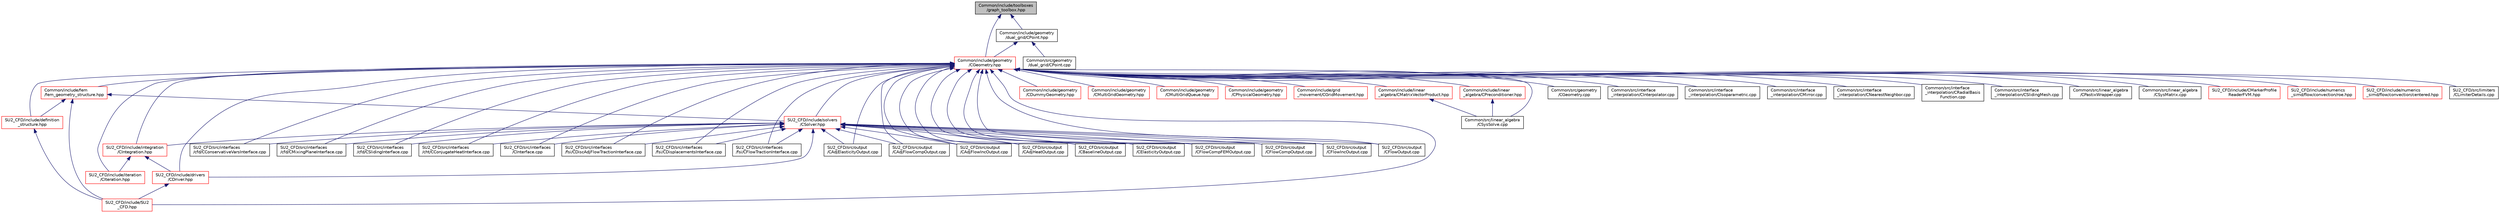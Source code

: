digraph "Common/include/toolboxes/graph_toolbox.hpp"
{
 // LATEX_PDF_SIZE
  edge [fontname="Helvetica",fontsize="10",labelfontname="Helvetica",labelfontsize="10"];
  node [fontname="Helvetica",fontsize="10",shape=record];
  Node1 [label="Common/include/toolboxes\l/graph_toolbox.hpp",height=0.2,width=0.4,color="black", fillcolor="grey75", style="filled", fontcolor="black",tooltip="Functions and classes to build/represent sparse graphs or sparse patterns."];
  Node1 -> Node2 [dir="back",color="midnightblue",fontsize="10",style="solid",fontname="Helvetica"];
  Node2 [label="Common/include/geometry\l/dual_grid/CPoint.hpp",height=0.2,width=0.4,color="black", fillcolor="white", style="filled",URL="$CPoint_8hpp.html",tooltip="Declaration of the point class that stores geometric and adjacency information for dual control volum..."];
  Node2 -> Node3 [dir="back",color="midnightblue",fontsize="10",style="solid",fontname="Helvetica"];
  Node3 [label="Common/include/geometry\l/CGeometry.hpp",height=0.2,width=0.4,color="red", fillcolor="white", style="filled",URL="$CGeometry_8hpp.html",tooltip="Headers of the main subroutines for creating the geometrical structure. The subroutines and functions..."];
  Node3 -> Node4 [dir="back",color="midnightblue",fontsize="10",style="solid",fontname="Helvetica"];
  Node4 [label="Common/include/fem\l/fem_geometry_structure.hpp",height=0.2,width=0.4,color="red", fillcolor="white", style="filled",URL="$fem__geometry__structure_8hpp.html",tooltip="Headers of the main subroutines for creating the geometrical structure for the FEM solver...."];
  Node4 -> Node8 [dir="back",color="midnightblue",fontsize="10",style="solid",fontname="Helvetica"];
  Node8 [label="SU2_CFD/include/definition\l_structure.hpp",height=0.2,width=0.4,color="red", fillcolor="white", style="filled",URL="$definition__structure_8hpp.html",tooltip="Headers of the main subroutines used by SU2_CFD. The subroutines and functions are in the definition_..."];
  Node8 -> Node9 [dir="back",color="midnightblue",fontsize="10",style="solid",fontname="Helvetica"];
  Node9 [label="SU2_CFD/include/SU2\l_CFD.hpp",height=0.2,width=0.4,color="red", fillcolor="white", style="filled",URL="$SU2__CFD_8hpp.html",tooltip="Headers of the main subroutines of the code SU2_CFD. The subroutines and functions are in the SU2_CFD..."];
  Node4 -> Node15 [dir="back",color="midnightblue",fontsize="10",style="solid",fontname="Helvetica"];
  Node15 [label="SU2_CFD/include/solvers\l/CSolver.hpp",height=0.2,width=0.4,color="red", fillcolor="white", style="filled",URL="$CSolver_8hpp.html",tooltip="Headers of the CSolver class which is inherited by all of the other solvers."];
  Node15 -> Node16 [dir="back",color="midnightblue",fontsize="10",style="solid",fontname="Helvetica"];
  Node16 [label="SU2_CFD/include/integration\l/CIntegration.hpp",height=0.2,width=0.4,color="red", fillcolor="white", style="filled",URL="$CIntegration_8hpp.html",tooltip="Declaration of the main routines to orchestrate space and time integration."];
  Node16 -> Node17 [dir="back",color="midnightblue",fontsize="10",style="solid",fontname="Helvetica"];
  Node17 [label="SU2_CFD/include/drivers\l/CDriver.hpp",height=0.2,width=0.4,color="red", fillcolor="white", style="filled",URL="$CDriver_8hpp.html",tooltip=" "];
  Node17 -> Node9 [dir="back",color="midnightblue",fontsize="10",style="solid",fontname="Helvetica"];
  Node16 -> Node38 [dir="back",color="midnightblue",fontsize="10",style="solid",fontname="Helvetica"];
  Node38 [label="SU2_CFD/include/iteration\l/CIteration.hpp",height=0.2,width=0.4,color="red", fillcolor="white", style="filled",URL="$CIteration_8hpp.html",tooltip="Headers of the iteration classes used by SU2_CFD. Each CIteration class represents an available physi..."];
  Node15 -> Node17 [dir="back",color="midnightblue",fontsize="10",style="solid",fontname="Helvetica"];
  Node15 -> Node129 [dir="back",color="midnightblue",fontsize="10",style="solid",fontname="Helvetica"];
  Node129 [label="SU2_CFD/src/interfaces\l/cfd/CConservativeVarsInterface.cpp",height=0.2,width=0.4,color="black", fillcolor="white", style="filled",URL="$CConservativeVarsInterface_8cpp.html",tooltip="Declaration and inlines of the class to transfer conservative variables from a generic zone into anot..."];
  Node15 -> Node130 [dir="back",color="midnightblue",fontsize="10",style="solid",fontname="Helvetica"];
  Node130 [label="SU2_CFD/src/interfaces\l/cfd/CMixingPlaneInterface.cpp",height=0.2,width=0.4,color="black", fillcolor="white", style="filled",URL="$CMixingPlaneInterface_8cpp.html",tooltip="Declaration and inlines of the class to transfer average variables needed for MixingPlane computation..."];
  Node15 -> Node131 [dir="back",color="midnightblue",fontsize="10",style="solid",fontname="Helvetica"];
  Node131 [label="SU2_CFD/src/interfaces\l/cfd/CSlidingInterface.cpp",height=0.2,width=0.4,color="black", fillcolor="white", style="filled",URL="$CSlidingInterface_8cpp.html",tooltip="Declaration and inlines of the class to transfer conservative variables from a generic zone into anot..."];
  Node15 -> Node132 [dir="back",color="midnightblue",fontsize="10",style="solid",fontname="Helvetica"];
  Node132 [label="SU2_CFD/src/interfaces\l/cht/CConjugateHeatInterface.cpp",height=0.2,width=0.4,color="black", fillcolor="white", style="filled",URL="$CConjugateHeatInterface_8cpp.html",tooltip="Declaration and inlines of the class to transfer temperature and heatflux density for conjugate heat ..."];
  Node15 -> Node133 [dir="back",color="midnightblue",fontsize="10",style="solid",fontname="Helvetica"];
  Node133 [label="SU2_CFD/src/interfaces\l/CInterface.cpp",height=0.2,width=0.4,color="black", fillcolor="white", style="filled",URL="$CInterface_8cpp.html",tooltip="Main subroutines for MPI transfer of information between zones."];
  Node15 -> Node134 [dir="back",color="midnightblue",fontsize="10",style="solid",fontname="Helvetica"];
  Node134 [label="SU2_CFD/src/interfaces\l/fsi/CDiscAdjFlowTractionInterface.cpp",height=0.2,width=0.4,color="black", fillcolor="white", style="filled",URL="$CDiscAdjFlowTractionInterface_8cpp.html",tooltip="Declaration and inlines of the class to transfer flow tractions from a fluid zone into a structural z..."];
  Node15 -> Node135 [dir="back",color="midnightblue",fontsize="10",style="solid",fontname="Helvetica"];
  Node135 [label="SU2_CFD/src/interfaces\l/fsi/CDisplacementsInterface.cpp",height=0.2,width=0.4,color="black", fillcolor="white", style="filled",URL="$CDisplacementsInterface_8cpp.html",tooltip="Main subroutines for transferring boundary displacements."];
  Node15 -> Node136 [dir="back",color="midnightblue",fontsize="10",style="solid",fontname="Helvetica"];
  Node136 [label="SU2_CFD/src/interfaces\l/fsi/CFlowTractionInterface.cpp",height=0.2,width=0.4,color="black", fillcolor="white", style="filled",URL="$CFlowTractionInterface_8cpp.html",tooltip="Declaration and inlines of the class to transfer flow tractions from a fluid zone into a structural z..."];
  Node15 -> Node137 [dir="back",color="midnightblue",fontsize="10",style="solid",fontname="Helvetica"];
  Node137 [label="SU2_CFD/src/output\l/CAdjElasticityOutput.cpp",height=0.2,width=0.4,color="black", fillcolor="white", style="filled",URL="$CAdjElasticityOutput_8cpp.html",tooltip="Main subroutines for elasticity discrete adjoint output."];
  Node15 -> Node138 [dir="back",color="midnightblue",fontsize="10",style="solid",fontname="Helvetica"];
  Node138 [label="SU2_CFD/src/output\l/CAdjFlowCompOutput.cpp",height=0.2,width=0.4,color="black", fillcolor="white", style="filled",URL="$CAdjFlowCompOutput_8cpp.html",tooltip="Main subroutines for flow discrete adjoint output."];
  Node15 -> Node139 [dir="back",color="midnightblue",fontsize="10",style="solid",fontname="Helvetica"];
  Node139 [label="SU2_CFD/src/output\l/CAdjFlowIncOutput.cpp",height=0.2,width=0.4,color="black", fillcolor="white", style="filled",URL="$CAdjFlowIncOutput_8cpp.html",tooltip="Main subroutines for flow discrete adjoint output."];
  Node15 -> Node141 [dir="back",color="midnightblue",fontsize="10",style="solid",fontname="Helvetica"];
  Node141 [label="SU2_CFD/src/output\l/CAdjHeatOutput.cpp",height=0.2,width=0.4,color="black", fillcolor="white", style="filled",URL="$CAdjHeatOutput_8cpp.html",tooltip="Main subroutines for flow discrete adjoint output."];
  Node15 -> Node142 [dir="back",color="midnightblue",fontsize="10",style="solid",fontname="Helvetica"];
  Node142 [label="SU2_CFD/src/output\l/CBaselineOutput.cpp",height=0.2,width=0.4,color="black", fillcolor="white", style="filled",URL="$CBaselineOutput_8cpp.html",tooltip="Main subroutines for flow discrete adjoint output."];
  Node15 -> Node143 [dir="back",color="midnightblue",fontsize="10",style="solid",fontname="Helvetica"];
  Node143 [label="SU2_CFD/src/output\l/CElasticityOutput.cpp",height=0.2,width=0.4,color="black", fillcolor="white", style="filled",URL="$CElasticityOutput_8cpp.html",tooltip="Main subroutines for FEA output."];
  Node15 -> Node144 [dir="back",color="midnightblue",fontsize="10",style="solid",fontname="Helvetica"];
  Node144 [label="SU2_CFD/src/output\l/CFlowCompFEMOutput.cpp",height=0.2,width=0.4,color="black", fillcolor="white", style="filled",URL="$CFlowCompFEMOutput_8cpp.html",tooltip="Main subroutines for compressible flow output."];
  Node15 -> Node145 [dir="back",color="midnightblue",fontsize="10",style="solid",fontname="Helvetica"];
  Node145 [label="SU2_CFD/src/output\l/CFlowCompOutput.cpp",height=0.2,width=0.4,color="black", fillcolor="white", style="filled",URL="$CFlowCompOutput_8cpp.html",tooltip="Main subroutines for compressible flow output."];
  Node15 -> Node146 [dir="back",color="midnightblue",fontsize="10",style="solid",fontname="Helvetica"];
  Node146 [label="SU2_CFD/src/output\l/CFlowIncOutput.cpp",height=0.2,width=0.4,color="black", fillcolor="white", style="filled",URL="$CFlowIncOutput_8cpp.html",tooltip="Main subroutines for incompressible flow output."];
  Node15 -> Node147 [dir="back",color="midnightblue",fontsize="10",style="solid",fontname="Helvetica"];
  Node147 [label="SU2_CFD/src/output\l/CFlowOutput.cpp",height=0.2,width=0.4,color="black", fillcolor="white", style="filled",URL="$CFlowOutput_8cpp.html",tooltip="Common functions for flow output."];
  Node4 -> Node9 [dir="back",color="midnightblue",fontsize="10",style="solid",fontname="Helvetica"];
  Node3 -> Node157 [dir="back",color="midnightblue",fontsize="10",style="solid",fontname="Helvetica"];
  Node157 [label="Common/include/geometry\l/CDummyGeometry.hpp",height=0.2,width=0.4,color="red", fillcolor="white", style="filled",URL="$CDummyGeometry_8hpp.html",tooltip="Headers of the dummy geometry class used in \"dry run\" mode."];
  Node3 -> Node159 [dir="back",color="midnightblue",fontsize="10",style="solid",fontname="Helvetica"];
  Node159 [label="Common/include/geometry\l/CMultiGridGeometry.hpp",height=0.2,width=0.4,color="red", fillcolor="white", style="filled",URL="$CMultiGridGeometry_8hpp.html",tooltip="Headers of the multigrid geometry class."];
  Node3 -> Node161 [dir="back",color="midnightblue",fontsize="10",style="solid",fontname="Helvetica"];
  Node161 [label="Common/include/geometry\l/CMultiGridQueue.hpp",height=0.2,width=0.4,color="red", fillcolor="white", style="filled",URL="$CMultiGridQueue_8hpp.html",tooltip="Header of the multigrid queue class for the FVM solver. The subroutines and functions are in the CMul..."];
  Node3 -> Node163 [dir="back",color="midnightblue",fontsize="10",style="solid",fontname="Helvetica"];
  Node163 [label="Common/include/geometry\l/CPhysicalGeometry.hpp",height=0.2,width=0.4,color="red", fillcolor="white", style="filled",URL="$CPhysicalGeometry_8hpp.html",tooltip="Headers of the physical geometry class used to read meshes from file."];
  Node3 -> Node168 [dir="back",color="midnightblue",fontsize="10",style="solid",fontname="Helvetica"];
  Node168 [label="Common/include/grid\l_movement/CGridMovement.hpp",height=0.2,width=0.4,color="red", fillcolor="white", style="filled",URL="$CGridMovement_8hpp.html",tooltip="Headers of the CGridMovement class."];
  Node3 -> Node176 [dir="back",color="midnightblue",fontsize="10",style="solid",fontname="Helvetica"];
  Node176 [label="Common/include/linear\l_algebra/CMatrixVectorProduct.hpp",height=0.2,width=0.4,color="red", fillcolor="white", style="filled",URL="$CMatrixVectorProduct_8hpp.html",tooltip="Headers for the classes related to sparse matrix-vector product wrappers. The actual operations are c..."];
  Node176 -> Node177 [dir="back",color="midnightblue",fontsize="10",style="solid",fontname="Helvetica"];
  Node177 [label="Common/src/linear_algebra\l/CSysSolve.cpp",height=0.2,width=0.4,color="black", fillcolor="white", style="filled",URL="$CSysSolve_8cpp.html",tooltip="Main classes required for solving linear systems of equations."];
  Node3 -> Node178 [dir="back",color="midnightblue",fontsize="10",style="solid",fontname="Helvetica"];
  Node178 [label="Common/include/linear\l_algebra/CPreconditioner.hpp",height=0.2,width=0.4,color="red", fillcolor="white", style="filled",URL="$CPreconditioner_8hpp.html",tooltip="Classes related to linear preconditioner wrappers. The actual operations are currently implemented mo..."];
  Node178 -> Node177 [dir="back",color="midnightblue",fontsize="10",style="solid",fontname="Helvetica"];
  Node3 -> Node179 [dir="back",color="midnightblue",fontsize="10",style="solid",fontname="Helvetica"];
  Node179 [label="Common/src/geometry\l/CGeometry.cpp",height=0.2,width=0.4,color="black", fillcolor="white", style="filled",URL="$CGeometry_8cpp.html",tooltip="Implementation of the base geometry class."];
  Node3 -> Node180 [dir="back",color="midnightblue",fontsize="10",style="solid",fontname="Helvetica"];
  Node180 [label="Common/src/interface\l_interpolation/CInterpolator.cpp",height=0.2,width=0.4,color="black", fillcolor="white", style="filled",URL="$CInterpolator_8cpp.html",tooltip="Definition of the base class for interface interpolation."];
  Node3 -> Node181 [dir="back",color="midnightblue",fontsize="10",style="solid",fontname="Helvetica"];
  Node181 [label="Common/src/interface\l_interpolation/CIsoparametric.cpp",height=0.2,width=0.4,color="black", fillcolor="white", style="filled",URL="$CIsoparametric_8cpp.html",tooltip="Implementation isoparametric interpolation (using FE shape functions)."];
  Node3 -> Node182 [dir="back",color="midnightblue",fontsize="10",style="solid",fontname="Helvetica"];
  Node182 [label="Common/src/interface\l_interpolation/CMirror.cpp",height=0.2,width=0.4,color="black", fillcolor="white", style="filled",URL="$CMirror_8cpp.html",tooltip="Implementation of mirror interpolation (conservative approach in FSI problems)."];
  Node3 -> Node183 [dir="back",color="midnightblue",fontsize="10",style="solid",fontname="Helvetica"];
  Node183 [label="Common/src/interface\l_interpolation/CNearestNeighbor.cpp",height=0.2,width=0.4,color="black", fillcolor="white", style="filled",URL="$CNearestNeighbor_8cpp.html",tooltip="Implementation of nearest neighbor interpolation."];
  Node3 -> Node184 [dir="back",color="midnightblue",fontsize="10",style="solid",fontname="Helvetica"];
  Node184 [label="Common/src/interface\l_interpolation/CRadialBasis\lFunction.cpp",height=0.2,width=0.4,color="black", fillcolor="white", style="filled",URL="$CRadialBasisFunction_8cpp.html",tooltip="Implementation of RBF interpolation."];
  Node3 -> Node185 [dir="back",color="midnightblue",fontsize="10",style="solid",fontname="Helvetica"];
  Node185 [label="Common/src/interface\l_interpolation/CSlidingMesh.cpp",height=0.2,width=0.4,color="black", fillcolor="white", style="filled",URL="$CSlidingMesh_8cpp.html",tooltip="Implementation of sliding mesh interpolation."];
  Node3 -> Node186 [dir="back",color="midnightblue",fontsize="10",style="solid",fontname="Helvetica"];
  Node186 [label="Common/src/linear_algebra\l/CPastixWrapper.cpp",height=0.2,width=0.4,color="black", fillcolor="white", style="filled",URL="$CPastixWrapper_8cpp.html",tooltip="An interface to the INRIA solver PaStiX (http://pastix.gforge.inria.fr/files/README-txt...."];
  Node3 -> Node187 [dir="back",color="midnightblue",fontsize="10",style="solid",fontname="Helvetica"];
  Node187 [label="Common/src/linear_algebra\l/CSysMatrix.cpp",height=0.2,width=0.4,color="black", fillcolor="white", style="filled",URL="$CSysMatrix_8cpp.html",tooltip="Implementation of the sparse matrix class."];
  Node3 -> Node177 [dir="back",color="midnightblue",fontsize="10",style="solid",fontname="Helvetica"];
  Node3 -> Node188 [dir="back",color="midnightblue",fontsize="10",style="solid",fontname="Helvetica"];
  Node188 [label="SU2_CFD/include/CMarkerProfile\lReaderFVM.hpp",height=0.2,width=0.4,color="red", fillcolor="white", style="filled",URL="$CMarkerProfileReaderFVM_8hpp.html",tooltip="Header file for the class CMarkerProfileReaderFVM. The implementations are in the CMarkerProfileReade..."];
  Node3 -> Node8 [dir="back",color="midnightblue",fontsize="10",style="solid",fontname="Helvetica"];
  Node3 -> Node15 [dir="back",color="midnightblue",fontsize="10",style="solid",fontname="Helvetica"];
  Node3 -> Node16 [dir="back",color="midnightblue",fontsize="10",style="solid",fontname="Helvetica"];
  Node3 -> Node17 [dir="back",color="midnightblue",fontsize="10",style="solid",fontname="Helvetica"];
  Node3 -> Node38 [dir="back",color="midnightblue",fontsize="10",style="solid",fontname="Helvetica"];
  Node3 -> Node190 [dir="back",color="midnightblue",fontsize="10",style="solid",fontname="Helvetica"];
  Node190 [label="SU2_CFD/include/numerics\l_simd/flow/convection/roe.hpp",height=0.2,width=0.4,color="red", fillcolor="white", style="filled",URL="$simd_2flow_2convection_2roe_8hpp.html",tooltip="Roe-family of convective schemes."];
  Node3 -> Node192 [dir="back",color="midnightblue",fontsize="10",style="solid",fontname="Helvetica"];
  Node192 [label="SU2_CFD/include/numerics\l_simd/flow/convection/centered.hpp",height=0.2,width=0.4,color="red", fillcolor="white", style="filled",URL="$simd_2flow_2convection_2centered_8hpp.html",tooltip="Centered convective schemes."];
  Node3 -> Node9 [dir="back",color="midnightblue",fontsize="10",style="solid",fontname="Helvetica"];
  Node3 -> Node129 [dir="back",color="midnightblue",fontsize="10",style="solid",fontname="Helvetica"];
  Node3 -> Node130 [dir="back",color="midnightblue",fontsize="10",style="solid",fontname="Helvetica"];
  Node3 -> Node131 [dir="back",color="midnightblue",fontsize="10",style="solid",fontname="Helvetica"];
  Node3 -> Node132 [dir="back",color="midnightblue",fontsize="10",style="solid",fontname="Helvetica"];
  Node3 -> Node133 [dir="back",color="midnightblue",fontsize="10",style="solid",fontname="Helvetica"];
  Node3 -> Node134 [dir="back",color="midnightblue",fontsize="10",style="solid",fontname="Helvetica"];
  Node3 -> Node135 [dir="back",color="midnightblue",fontsize="10",style="solid",fontname="Helvetica"];
  Node3 -> Node136 [dir="back",color="midnightblue",fontsize="10",style="solid",fontname="Helvetica"];
  Node3 -> Node193 [dir="back",color="midnightblue",fontsize="10",style="solid",fontname="Helvetica"];
  Node193 [label="SU2_CFD/src/limiters\l/CLimiterDetails.cpp",height=0.2,width=0.4,color="black", fillcolor="white", style="filled",URL="$CLimiterDetails_8cpp.html",tooltip="A class template that allows defining limiters via specialization of particular details."];
  Node3 -> Node137 [dir="back",color="midnightblue",fontsize="10",style="solid",fontname="Helvetica"];
  Node3 -> Node138 [dir="back",color="midnightblue",fontsize="10",style="solid",fontname="Helvetica"];
  Node3 -> Node139 [dir="back",color="midnightblue",fontsize="10",style="solid",fontname="Helvetica"];
  Node3 -> Node141 [dir="back",color="midnightblue",fontsize="10",style="solid",fontname="Helvetica"];
  Node3 -> Node142 [dir="back",color="midnightblue",fontsize="10",style="solid",fontname="Helvetica"];
  Node3 -> Node143 [dir="back",color="midnightblue",fontsize="10",style="solid",fontname="Helvetica"];
  Node3 -> Node144 [dir="back",color="midnightblue",fontsize="10",style="solid",fontname="Helvetica"];
  Node3 -> Node145 [dir="back",color="midnightblue",fontsize="10",style="solid",fontname="Helvetica"];
  Node3 -> Node146 [dir="back",color="midnightblue",fontsize="10",style="solid",fontname="Helvetica"];
  Node3 -> Node147 [dir="back",color="midnightblue",fontsize="10",style="solid",fontname="Helvetica"];
  Node2 -> Node198 [dir="back",color="midnightblue",fontsize="10",style="solid",fontname="Helvetica"];
  Node198 [label="Common/src/geometry\l/dual_grid/CPoint.cpp",height=0.2,width=0.4,color="black", fillcolor="white", style="filled",URL="$CPoint_8cpp.html",tooltip="Main classes for defining the points of the dual grid."];
  Node1 -> Node3 [dir="back",color="midnightblue",fontsize="10",style="solid",fontname="Helvetica"];
}
